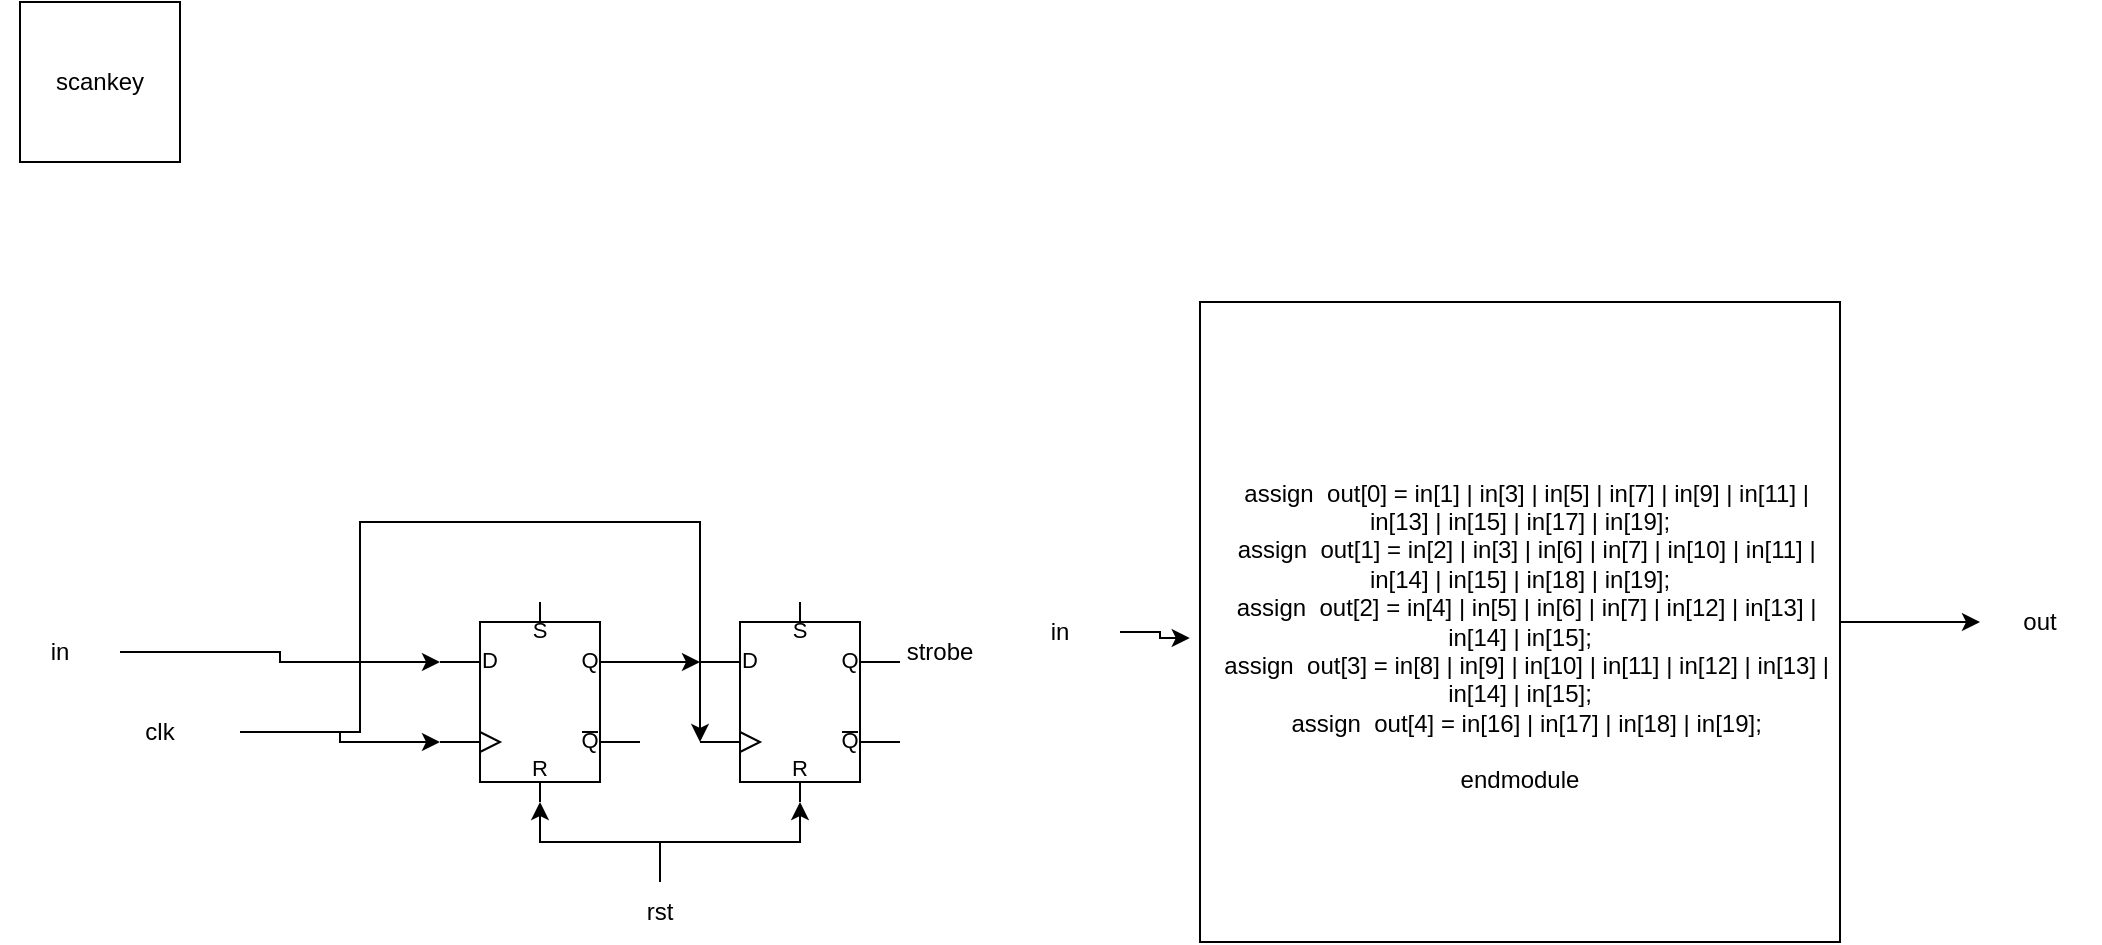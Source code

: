 <mxfile version="21.1.4" type="github">
  <diagram name="Page-1" id="kjlQmZi9r37JtP8QVC5k">
    <mxGraphModel dx="1360" dy="795" grid="1" gridSize="10" guides="1" tooltips="1" connect="1" arrows="1" fold="1" page="1" pageScale="1" pageWidth="850" pageHeight="1100" math="0" shadow="0">
      <root>
        <mxCell id="0" />
        <mxCell id="1" parent="0" />
        <mxCell id="WCnC0Boj_QlMHg6JY355-2" value="scankey" style="whiteSpace=wrap;html=1;aspect=fixed;" parent="1" vertex="1">
          <mxGeometry x="30" y="20" width="80" height="80" as="geometry" />
        </mxCell>
        <mxCell id="8hKc8VmLNUhdKkdxQona-16" style="edgeStyle=orthogonalEdgeStyle;rounded=0;orthogonalLoop=1;jettySize=auto;html=1;entryX=0;entryY=0.5;entryDx=0;entryDy=0;" parent="1" source="WCnC0Boj_QlMHg6JY355-3" target="8hKc8VmLNUhdKkdxQona-14" edge="1">
          <mxGeometry relative="1" as="geometry" />
        </mxCell>
        <mxCell id="WCnC0Boj_QlMHg6JY355-3" value="&lt;br&gt;&amp;nbsp; assign&amp;nbsp; out[0] = in[1] | in[3] | in[5] | in[7] | in[9] | in[11] | in[13] | in[15] | in[17] | in[19];&lt;br&gt;&amp;nbsp; assign&amp;nbsp; out[1] = in[2] | in[3] | in[6] | in[7] | in[10] | in[11] | in[14] | in[15] | in[18] | in[19];&lt;br&gt;&amp;nbsp; assign&amp;nbsp; out[2] = in[4] | in[5] | in[6] | in[7] | in[12] | in[13] | in[14] | in[15];&lt;br&gt;&amp;nbsp; assign&amp;nbsp; out[3] = in[8] | in[9] | in[10] | in[11] | in[12] | in[13] | in[14] | in[15];&lt;br&gt;&amp;nbsp; assign&amp;nbsp; out[4] = in[16] | in[17] | in[18] | in[19];&lt;br&gt;&lt;br&gt;endmodule" style="whiteSpace=wrap;html=1;aspect=fixed;" parent="1" vertex="1">
          <mxGeometry x="620" y="170" width="320" height="320" as="geometry" />
        </mxCell>
        <mxCell id="8hKc8VmLNUhdKkdxQona-6" style="edgeStyle=orthogonalEdgeStyle;rounded=0;orthogonalLoop=1;jettySize=auto;html=1;entryX=0;entryY=0.7;entryDx=0;entryDy=0;entryPerimeter=0;" parent="1" source="Yvk9czCzsU8q3JlW-Q5b-9" target="8hKc8VmLNUhdKkdxQona-1" edge="1">
          <mxGeometry relative="1" as="geometry" />
        </mxCell>
        <mxCell id="8hKc8VmLNUhdKkdxQona-7" style="edgeStyle=orthogonalEdgeStyle;rounded=0;orthogonalLoop=1;jettySize=auto;html=1;entryX=0;entryY=0.7;entryDx=0;entryDy=0;entryPerimeter=0;" parent="1" source="Yvk9czCzsU8q3JlW-Q5b-9" target="8hKc8VmLNUhdKkdxQona-2" edge="1">
          <mxGeometry relative="1" as="geometry">
            <mxPoint x="190" y="280" as="targetPoint" />
            <Array as="points">
              <mxPoint x="200" y="385" />
              <mxPoint x="200" y="280" />
              <mxPoint x="370" y="280" />
            </Array>
          </mxGeometry>
        </mxCell>
        <mxCell id="Yvk9czCzsU8q3JlW-Q5b-9" value="clk" style="text;html=1;strokeColor=none;fillColor=none;align=center;verticalAlign=middle;whiteSpace=wrap;rounded=0;" parent="1" vertex="1">
          <mxGeometry x="60" y="370" width="80" height="30" as="geometry" />
        </mxCell>
        <mxCell id="8hKc8VmLNUhdKkdxQona-4" style="edgeStyle=orthogonalEdgeStyle;rounded=0;orthogonalLoop=1;jettySize=auto;html=1;entryX=0.5;entryY=1;entryDx=0;entryDy=0;entryPerimeter=0;" parent="1" source="Yvk9czCzsU8q3JlW-Q5b-10" target="8hKc8VmLNUhdKkdxQona-2" edge="1">
          <mxGeometry relative="1" as="geometry">
            <mxPoint x="420" y="430" as="targetPoint" />
          </mxGeometry>
        </mxCell>
        <mxCell id="8hKc8VmLNUhdKkdxQona-5" style="edgeStyle=orthogonalEdgeStyle;rounded=0;orthogonalLoop=1;jettySize=auto;html=1;entryX=0.5;entryY=1;entryDx=0;entryDy=0;entryPerimeter=0;" parent="1" source="Yvk9czCzsU8q3JlW-Q5b-10" target="8hKc8VmLNUhdKkdxQona-1" edge="1">
          <mxGeometry relative="1" as="geometry" />
        </mxCell>
        <mxCell id="Yvk9czCzsU8q3JlW-Q5b-10" value="rst" style="text;html=1;strokeColor=none;fillColor=none;align=center;verticalAlign=middle;whiteSpace=wrap;rounded=0;" parent="1" vertex="1">
          <mxGeometry x="320" y="460" width="60" height="30" as="geometry" />
        </mxCell>
        <mxCell id="8hKc8VmLNUhdKkdxQona-10" style="edgeStyle=orthogonalEdgeStyle;rounded=0;orthogonalLoop=1;jettySize=auto;html=1;entryX=0;entryY=0.3;entryDx=0;entryDy=0;entryPerimeter=0;" parent="1" source="Yvk9czCzsU8q3JlW-Q5b-11" target="8hKc8VmLNUhdKkdxQona-1" edge="1">
          <mxGeometry relative="1" as="geometry" />
        </mxCell>
        <mxCell id="Yvk9czCzsU8q3JlW-Q5b-11" value="in" style="text;html=1;strokeColor=none;fillColor=none;align=center;verticalAlign=middle;whiteSpace=wrap;rounded=0;" parent="1" vertex="1">
          <mxGeometry x="20" y="330" width="60" height="30" as="geometry" />
        </mxCell>
        <mxCell id="Yvk9czCzsU8q3JlW-Q5b-12" value="&lt;div&gt;strobe&lt;/div&gt;" style="text;html=1;strokeColor=none;fillColor=none;align=center;verticalAlign=middle;whiteSpace=wrap;rounded=0;" parent="1" vertex="1">
          <mxGeometry x="460" y="330" width="60" height="30" as="geometry" />
        </mxCell>
        <mxCell id="8hKc8VmLNUhdKkdxQona-3" style="edgeStyle=orthogonalEdgeStyle;rounded=0;orthogonalLoop=1;jettySize=auto;html=1;exitX=1;exitY=0.3;exitDx=0;exitDy=0;exitPerimeter=0;entryX=0;entryY=0.3;entryDx=0;entryDy=0;entryPerimeter=0;" parent="1" source="8hKc8VmLNUhdKkdxQona-1" target="8hKc8VmLNUhdKkdxQona-2" edge="1">
          <mxGeometry relative="1" as="geometry" />
        </mxCell>
        <mxCell id="8hKc8VmLNUhdKkdxQona-1" value="" style="verticalLabelPosition=bottom;shadow=0;dashed=0;align=center;html=1;verticalAlign=top;shape=mxgraph.electrical.logic_gates.d_type_rs_flip-flop;" parent="1" vertex="1">
          <mxGeometry x="240" y="320" width="100" height="100" as="geometry" />
        </mxCell>
        <mxCell id="8hKc8VmLNUhdKkdxQona-2" value="" style="verticalLabelPosition=bottom;shadow=0;dashed=0;align=center;html=1;verticalAlign=top;shape=mxgraph.electrical.logic_gates.d_type_rs_flip-flop;" parent="1" vertex="1">
          <mxGeometry x="370" y="320" width="100" height="100" as="geometry" />
        </mxCell>
        <mxCell id="8hKc8VmLNUhdKkdxQona-13" style="edgeStyle=orthogonalEdgeStyle;rounded=0;orthogonalLoop=1;jettySize=auto;html=1;entryX=-0.016;entryY=0.525;entryDx=0;entryDy=0;entryPerimeter=0;" parent="1" source="8hKc8VmLNUhdKkdxQona-12" target="WCnC0Boj_QlMHg6JY355-3" edge="1">
          <mxGeometry relative="1" as="geometry" />
        </mxCell>
        <mxCell id="8hKc8VmLNUhdKkdxQona-12" value="&lt;div&gt;in&lt;/div&gt;" style="text;html=1;strokeColor=none;fillColor=none;align=center;verticalAlign=middle;whiteSpace=wrap;rounded=0;" parent="1" vertex="1">
          <mxGeometry x="520" y="320" width="60" height="30" as="geometry" />
        </mxCell>
        <mxCell id="8hKc8VmLNUhdKkdxQona-14" value="&lt;div&gt;out&lt;/div&gt;" style="text;html=1;strokeColor=none;fillColor=none;align=center;verticalAlign=middle;whiteSpace=wrap;rounded=0;" parent="1" vertex="1">
          <mxGeometry x="1010" y="315" width="60" height="30" as="geometry" />
        </mxCell>
      </root>
    </mxGraphModel>
  </diagram>
</mxfile>
